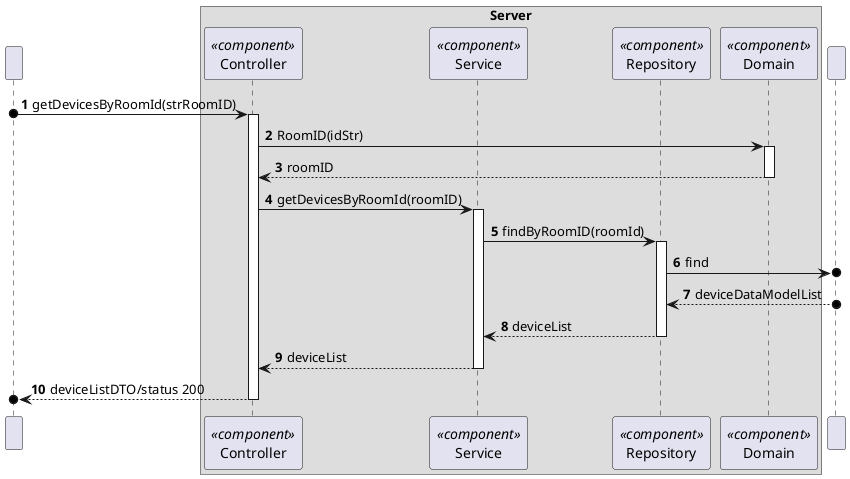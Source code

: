 @startuml
'https://plantuml.com/sequence-diagram
!pragma layout smetana

autonumber


participant " " as HTTP

box "Server"
    participant "Controller" as CTRL<<component>>
    participant "Service" as SV<<component>>
    participant "Repository" as REPO<<component>>
    participant "Domain" as DOM<<component>>

end box
participant " " as BD


HTTP o-> CTRL : getDevicesByRoomId(strRoomID)
activate CTRL

CTRL -> DOM : RoomID(idStr)
activate DOM

DOM --> CTRL : roomID
deactivate DOM

CTRL -> SV : getDevicesByRoomId(roomID)
activate SV

SV -> REPO : findByRoomID(roomId)
activate REPO

REPO ->o BD : find

BD o--> REPO : deviceDataModelList

REPO --> SV : deviceList
deactivate REPO

SV --> CTRL : deviceList
deactivate SV

CTRL -->o HTTP : deviceListDTO/status 200
deactivate CTRL



@enduml